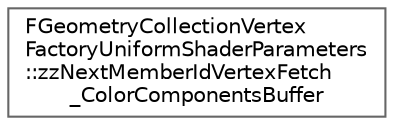 digraph "Graphical Class Hierarchy"
{
 // INTERACTIVE_SVG=YES
 // LATEX_PDF_SIZE
  bgcolor="transparent";
  edge [fontname=Helvetica,fontsize=10,labelfontname=Helvetica,labelfontsize=10];
  node [fontname=Helvetica,fontsize=10,shape=box,height=0.2,width=0.4];
  rankdir="LR";
  Node0 [id="Node000000",label="FGeometryCollectionVertex\lFactoryUniformShaderParameters\l::zzNextMemberIdVertexFetch\l_ColorComponentsBuffer",height=0.2,width=0.4,color="grey40", fillcolor="white", style="filled",URL="$d5/d10/structFGeometryCollectionVertexFactoryUniformShaderParameters_1_1zzNextMemberIdVertexFetch__ColorComponentsBuffer.html",tooltip=" "];
}

